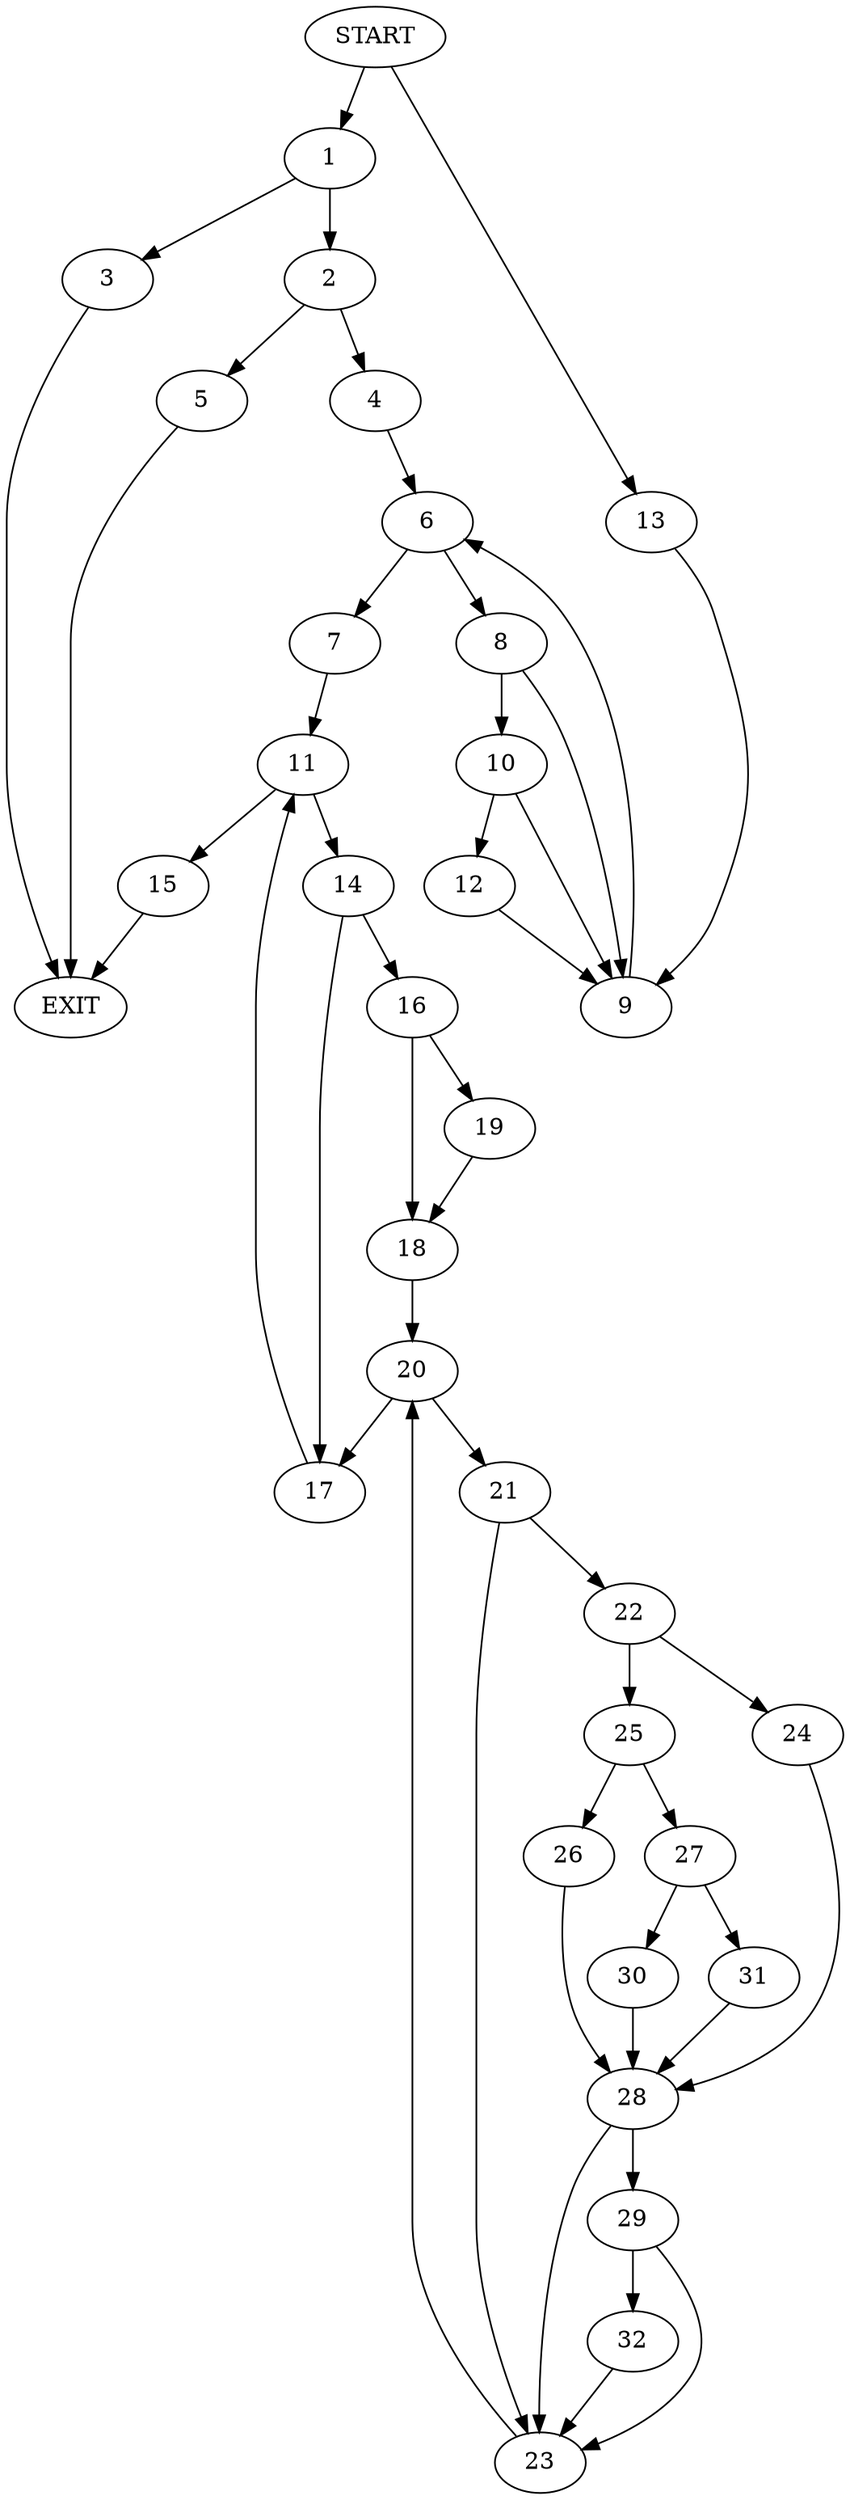 digraph {
0 [label="START"]
33 [label="EXIT"]
0 -> 1
1 -> 2
1 -> 3
2 -> 4
2 -> 5
3 -> 33
4 -> 6
5 -> 33
6 -> 7
6 -> 8
8 -> 9
8 -> 10
7 -> 11
9 -> 6
10 -> 12
10 -> 9
12 -> 9
0 -> 13
13 -> 9
11 -> 14
11 -> 15
15 -> 33
14 -> 16
14 -> 17
17 -> 11
16 -> 18
16 -> 19
18 -> 20
19 -> 18
20 -> 21
20 -> 17
21 -> 22
21 -> 23
23 -> 20
22 -> 24
22 -> 25
25 -> 26
25 -> 27
24 -> 28
28 -> 23
28 -> 29
26 -> 28
27 -> 30
27 -> 31
30 -> 28
31 -> 28
29 -> 32
29 -> 23
32 -> 23
}
